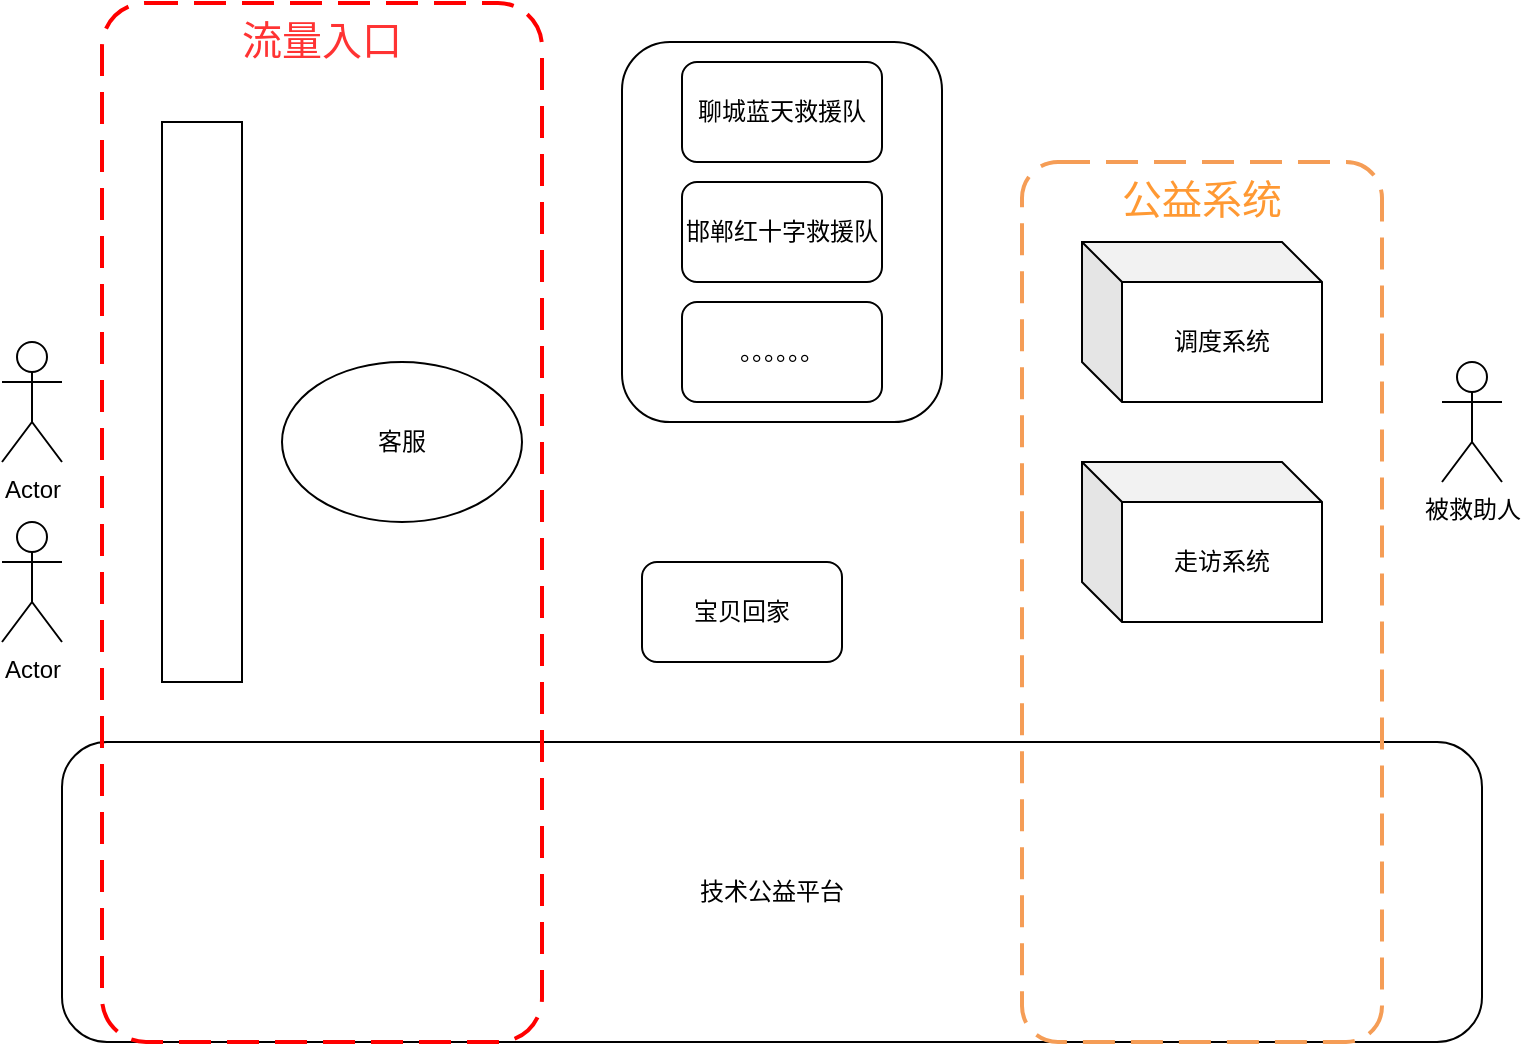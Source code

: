 <mxfile version="17.1.3" type="github">
  <diagram id="odk4SWSnApb-LSzLbIC0" name="Page-1">
    <mxGraphModel dx="1426" dy="769" grid="1" gridSize="10" guides="1" tooltips="1" connect="1" arrows="1" fold="1" page="1" pageScale="1" pageWidth="827" pageHeight="1169" math="0" shadow="0">
      <root>
        <mxCell id="0" />
        <mxCell id="1" parent="0" />
        <mxCell id="ZkykrI-qIr06TGxrH-Ft-2" value="Actor" style="shape=umlActor;verticalLabelPosition=bottom;verticalAlign=top;html=1;outlineConnect=0;" vertex="1" parent="1">
          <mxGeometry x="40" y="290" width="30" height="60" as="geometry" />
        </mxCell>
        <mxCell id="ZkykrI-qIr06TGxrH-Ft-3" value="" style="rounded=0;whiteSpace=wrap;html=1;" vertex="1" parent="1">
          <mxGeometry x="120" y="180" width="40" height="280" as="geometry" />
        </mxCell>
        <mxCell id="ZkykrI-qIr06TGxrH-Ft-4" value="技术公益平台" style="rounded=1;whiteSpace=wrap;html=1;" vertex="1" parent="1">
          <mxGeometry x="70" y="490" width="710" height="150" as="geometry" />
        </mxCell>
        <mxCell id="ZkykrI-qIr06TGxrH-Ft-5" value="" style="rounded=1;whiteSpace=wrap;html=1;" vertex="1" parent="1">
          <mxGeometry x="350" y="140" width="160" height="190" as="geometry" />
        </mxCell>
        <mxCell id="ZkykrI-qIr06TGxrH-Ft-6" value="宝贝回家" style="rounded=1;whiteSpace=wrap;html=1;" vertex="1" parent="1">
          <mxGeometry x="360" y="400" width="100" height="50" as="geometry" />
        </mxCell>
        <mxCell id="ZkykrI-qIr06TGxrH-Ft-7" value="客服" style="ellipse;whiteSpace=wrap;html=1;" vertex="1" parent="1">
          <mxGeometry x="180" y="300" width="120" height="80" as="geometry" />
        </mxCell>
        <mxCell id="ZkykrI-qIr06TGxrH-Ft-8" value="邯郸红十字救援队" style="rounded=1;whiteSpace=wrap;html=1;" vertex="1" parent="1">
          <mxGeometry x="380" y="210" width="100" height="50" as="geometry" />
        </mxCell>
        <mxCell id="ZkykrI-qIr06TGxrH-Ft-9" value="聊城蓝天救援队" style="rounded=1;whiteSpace=wrap;html=1;" vertex="1" parent="1">
          <mxGeometry x="380" y="150" width="100" height="50" as="geometry" />
        </mxCell>
        <mxCell id="ZkykrI-qIr06TGxrH-Ft-10" value="。。。。。。" style="rounded=1;whiteSpace=wrap;html=1;" vertex="1" parent="1">
          <mxGeometry x="380" y="270" width="100" height="50" as="geometry" />
        </mxCell>
        <mxCell id="ZkykrI-qIr06TGxrH-Ft-11" value="调度系统" style="shape=cube;whiteSpace=wrap;html=1;boundedLbl=1;backgroundOutline=1;darkOpacity=0.05;darkOpacity2=0.1;" vertex="1" parent="1">
          <mxGeometry x="580" y="240" width="120" height="80" as="geometry" />
        </mxCell>
        <mxCell id="ZkykrI-qIr06TGxrH-Ft-12" value="被救助人" style="shape=umlActor;verticalLabelPosition=bottom;verticalAlign=top;html=1;outlineConnect=0;" vertex="1" parent="1">
          <mxGeometry x="760" y="300" width="30" height="60" as="geometry" />
        </mxCell>
        <mxCell id="ZkykrI-qIr06TGxrH-Ft-13" value="Actor" style="shape=umlActor;verticalLabelPosition=bottom;verticalAlign=top;html=1;outlineConnect=0;" vertex="1" parent="1">
          <mxGeometry x="40" y="380" width="30" height="60" as="geometry" />
        </mxCell>
        <mxCell id="ZkykrI-qIr06TGxrH-Ft-14" value="走访系统" style="shape=cube;whiteSpace=wrap;html=1;boundedLbl=1;backgroundOutline=1;darkOpacity=0.05;darkOpacity2=0.1;" vertex="1" parent="1">
          <mxGeometry x="580" y="350" width="120" height="80" as="geometry" />
        </mxCell>
        <mxCell id="ZkykrI-qIr06TGxrH-Ft-16" value="流量入口" style="rounded=1;arcSize=10;dashed=1;strokeColor=#ff0000;fillColor=none;gradientColor=none;dashPattern=8 4;strokeWidth=2;verticalAlign=top;fontSize=20;fontColor=#FF3333;" vertex="1" parent="1">
          <mxGeometry x="90" y="120.5" width="220" height="519.5" as="geometry" />
        </mxCell>
        <mxCell id="ZkykrI-qIr06TGxrH-Ft-17" value="公益系统" style="rounded=1;arcSize=10;dashed=1;strokeColor=#F59D56;fillColor=none;gradientColor=none;dashPattern=8 4;strokeWidth=2;verticalAlign=top;fontSize=20;fontColor=#FF9933;" vertex="1" parent="1">
          <mxGeometry x="550" y="200" width="180" height="440" as="geometry" />
        </mxCell>
      </root>
    </mxGraphModel>
  </diagram>
</mxfile>
